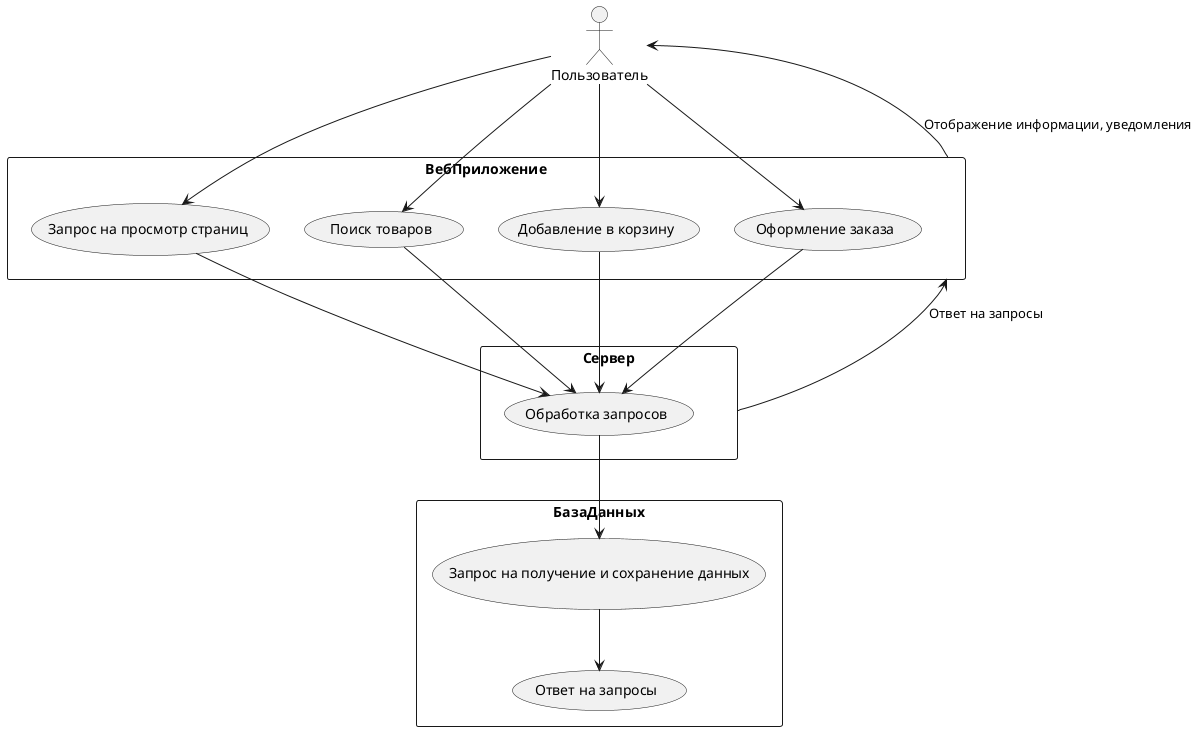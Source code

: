 @startuml
actor Пользователь

rectangle ВебПриложение {
    Пользователь --> (Запрос на просмотр страниц)
    Пользователь --> (Поиск товаров)
    Пользователь --> (Добавление в корзину)
    Пользователь --> (Оформление заказа)
}

rectangle Сервер {
    (Запрос на просмотр страниц) --> (Обработка запросов)
    (Поиск товаров) --> (Обработка запросов)
    (Добавление в корзину) --> (Обработка запросов)
    (Оформление заказа) --> (Обработка запросов)
}

rectangle БазаДанных {
    (Обработка запросов) --> (Запрос на получение и сохранение данных)
    (Запрос на получение и сохранение данных) --> (Ответ на запросы)
}

Сервер --> ВебПриложение: Ответ на запросы
ВебПриложение --> Пользователь: Отображение информации, уведомления

@enduml
